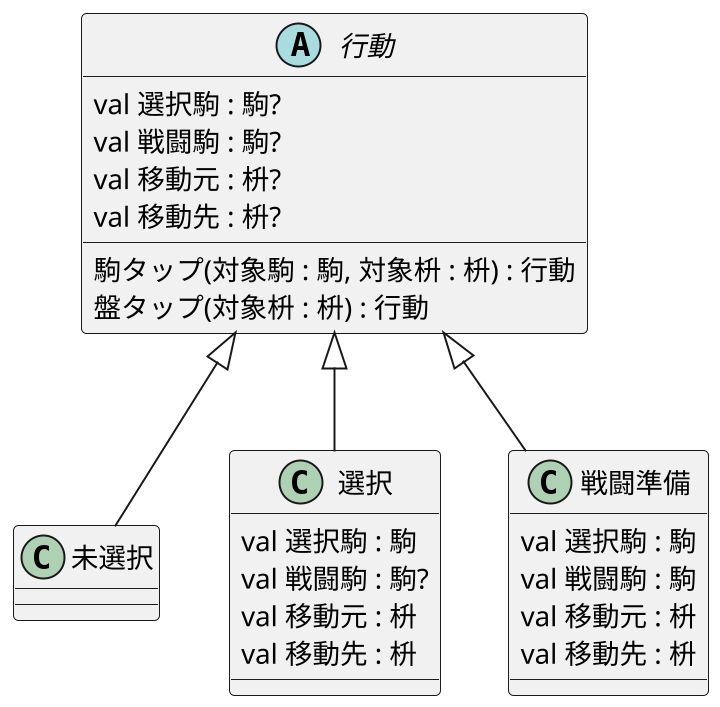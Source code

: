 @startuml
scale 720 width

abstract class 行動{
val 選択駒 : 駒?
val 戦闘駒 : 駒?
val 移動元 : 枡?
val 移動先 : 枡?
駒タップ(対象駒 : 駒, 対象枡 : 枡) : 行動
盤タップ(対象枡 : 枡) : 行動
}

class 未選択{

}
class 選択{
val 選択駒 : 駒
val 戦闘駒 : 駒?
val 移動元 : 枡
val 移動先 : 枡
}
class 戦闘準備{
val 選択駒 : 駒
val 戦闘駒 : 駒
val 移動元 : 枡
val 移動先 : 枡
}
行動 <|-- 未選択
行動 <|-- 選択
行動 <|-- 戦闘準備

@enduml